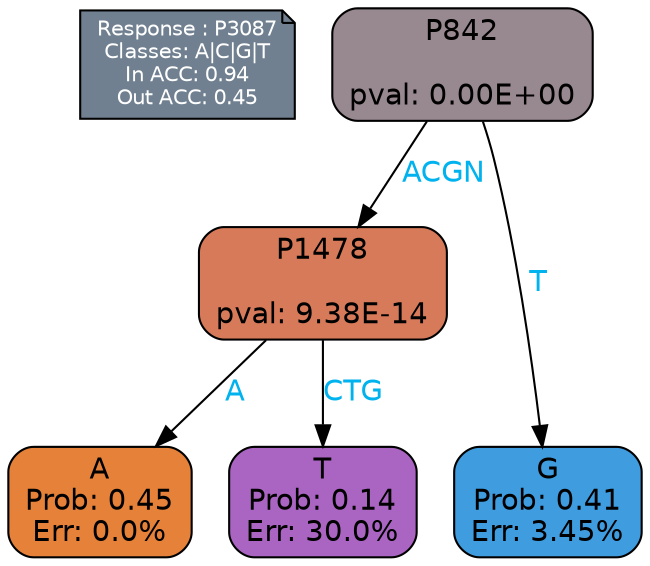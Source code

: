 digraph Tree {
node [shape=box, style="filled, rounded", color="black", fontname=helvetica] ;
graph [ranksep=equally, splines=polylines, bgcolor=transparent, dpi=600] ;
edge [fontname=helvetica] ;
LEGEND [label="Response : P3087
Classes: A|C|G|T
In ACC: 0.94
Out ACC: 0.45
",shape=note,align=left,style=filled,fillcolor="slategray",fontcolor="white",fontsize=10];1 [label="P842

pval: 0.00E+00", fillcolor="#988890"] ;
2 [label="P1478

pval: 9.38E-14", fillcolor="#d77a59"] ;
3 [label="A
Prob: 0.45
Err: 0.0%", fillcolor="#e58139"] ;
4 [label="T
Prob: 0.14
Err: 30.0%", fillcolor="#aa65c2"] ;
5 [label="G
Prob: 0.41
Err: 3.45%", fillcolor="#3e9cdf"] ;
1 -> 2 [label="ACGN",fontcolor=deepskyblue2] ;
1 -> 5 [label="T",fontcolor=deepskyblue2] ;
2 -> 3 [label="A",fontcolor=deepskyblue2] ;
2 -> 4 [label="CTG",fontcolor=deepskyblue2] ;
{rank = same; 3;4;5;}{rank = same; LEGEND;1;}}